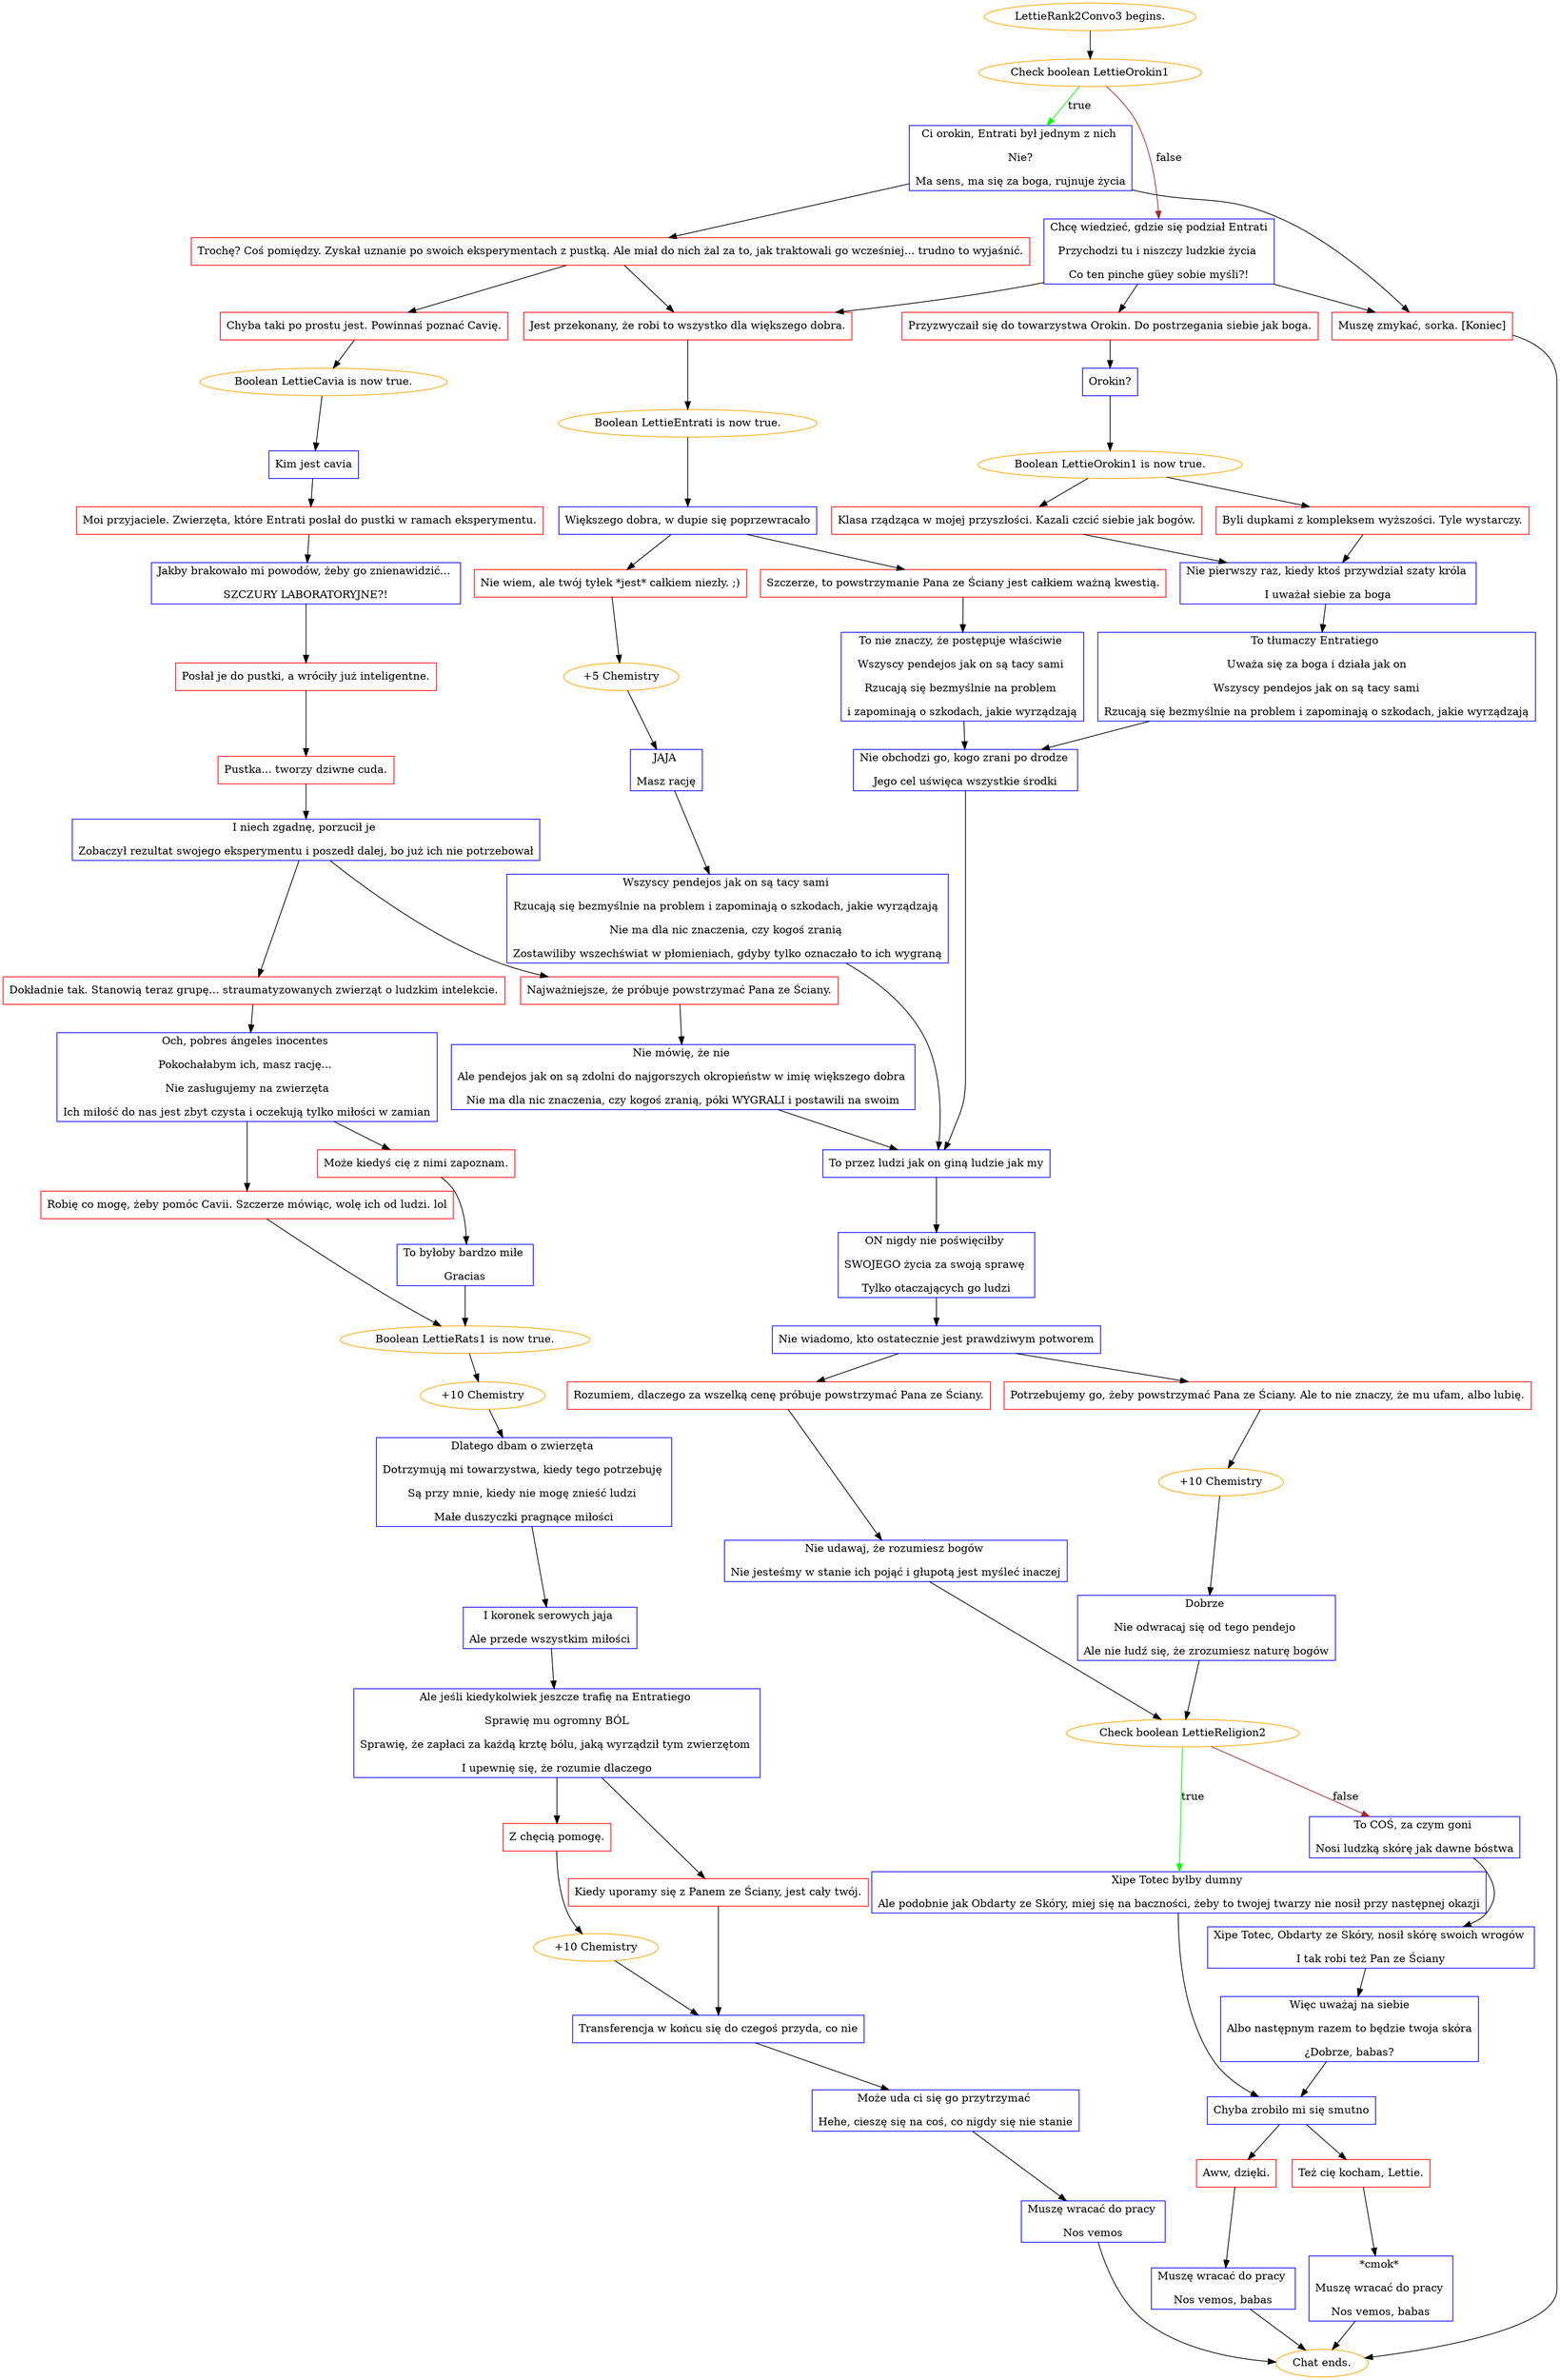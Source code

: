 digraph {
	"LettieRank2Convo3 begins." [color=orange];
		"LettieRank2Convo3 begins." -> j1666291197;
	j1666291197 [label="Check boolean LettieOrokin1",color=orange];
		j1666291197 -> j2340154804 [label=true,color=green];
		j1666291197 -> j2845670952 [label=false,color=brown];
	j2340154804 [label="Ci orokin, Entrati był jednym z nich 
Nie?
Ma sens, ma się za boga, rujnuje życia",shape=box,color=blue];
		j2340154804 -> j810334444;
		j2340154804 -> j3708685406;
	j2845670952 [label="Chcę wiedzieć, gdzie się podział Entrati
Przychodzi tu i niszczy ludzkie życia 
Co ten pinche güey sobie myśli?!",shape=box,color=blue];
		j2845670952 -> j479682446;
		j2845670952 -> j989305148;
		j2845670952 -> j3708685406;
	j810334444 [label="Trochę? Coś pomiędzy. Zyskał uznanie po swoich eksperymentach z pustką. Ale miał do nich żal za to, jak traktowali go wcześniej... trudno to wyjaśnić.",shape=box,color=red];
		j810334444 -> j2329047670;
		j810334444 -> j479682446;
	j3708685406 [label="Muszę zmykać, sorka. [Koniec]",shape=box,color=red];
		j3708685406 -> "Chat ends.";
	j479682446 [label="Jest przekonany, że robi to wszystko dla większego dobra.",shape=box,color=red];
		j479682446 -> j1043926126;
	j989305148 [label="Przyzwyczaił się do towarzystwa Orokin. Do postrzegania siebie jak boga.",shape=box,color=red];
		j989305148 -> j1470456656;
	j2329047670 [label="Chyba taki po prostu jest. Powinnaś poznać Cavię.",shape=box,color=red];
		j2329047670 -> j3068387286;
	"Chat ends." [color=orange];
	j1043926126 [label="Boolean LettieEntrati is now true.",color=orange];
		j1043926126 -> j2730845238;
	j1470456656 [label="Orokin?",shape=box,color=blue];
		j1470456656 -> j4157639181;
	j3068387286 [label="Boolean LettieCavia is now true.",color=orange];
		j3068387286 -> j316208006;
	j2730845238 [label="Większego dobra, w dupie się poprzewracało",shape=box,color=blue];
		j2730845238 -> j1777105555;
		j2730845238 -> j4204300050;
	j4157639181 [label="Boolean LettieOrokin1 is now true.",color=orange];
		j4157639181 -> j1161825029;
		j4157639181 -> j3918845526;
	j316208006 [label="Kim jest cavia",shape=box,color=blue];
		j316208006 -> j3606325909;
	j1777105555 [label="Nie wiem, ale twój tyłek *jest* całkiem niezły. ;)",shape=box,color=red];
		j1777105555 -> j3837742639;
	j4204300050 [label="Szczerze, to powstrzymanie Pana ze Ściany jest całkiem ważną kwestią.",shape=box,color=red];
		j4204300050 -> j2899757293;
	j1161825029 [label="Klasa rządząca w mojej przyszłości. Kazali czcić siebie jak bogów.",shape=box,color=red];
		j1161825029 -> j4200399923;
	j3918845526 [label="Byli dupkami z kompleksem wyższości. Tyle wystarczy.",shape=box,color=red];
		j3918845526 -> j4200399923;
	j3606325909 [label="Moi przyjaciele. Zwierzęta, które Entrati posłał do pustki w ramach eksperymentu.",shape=box,color=red];
		j3606325909 -> j3205344218;
	j3837742639 [label="+5 Chemistry",color=orange];
		j3837742639 -> j1408933856;
	j2899757293 [label="To nie znaczy, że postępuje właściwie 
Wszyscy pendejos jak on są tacy sami 
Rzucają się bezmyślnie na problem 
i zapominają o szkodach, jakie wyrządzają",shape=box,color=blue];
		j2899757293 -> j688068538;
	j4200399923 [label="Nie pierwszy raz, kiedy ktoś przywdział szaty króla 
I uważał siebie za boga",shape=box,color=blue];
		j4200399923 -> j3653857802;
	j3205344218 [label="Jakby brakowało mi powodów, żeby go znienawidzić... 
SZCZURY LABORATORYJNE?!",shape=box,color=blue];
		j3205344218 -> j730226279;
	j1408933856 [label="JAJA 
Masz rację",shape=box,color=blue];
		j1408933856 -> j2250591383;
	j688068538 [label="Nie obchodzi go, kogo zrani po drodze 
Jego cel uświęca wszystkie środki",shape=box,color=blue];
		j688068538 -> j946789482;
	j3653857802 [label="To tłumaczy Entratiego 
Uważa się za boga i działa jak on
Wszyscy pendejos jak on są tacy sami
Rzucają się bezmyślnie na problem i zapominają o szkodach, jakie wyrządzają",shape=box,color=blue];
		j3653857802 -> j688068538;
	j730226279 [label="Posłał je do pustki, a wróciły już inteligentne.",shape=box,color=red];
		j730226279 -> j33382861;
	j2250591383 [label="Wszyscy pendejos jak on są tacy sami 
Rzucają się bezmyślnie na problem i zapominają o szkodach, jakie wyrządzają 
Nie ma dla nic znaczenia, czy kogoś zranią 
Zostawiliby wszechświat w płomieniach, gdyby tylko oznaczało to ich wygraną",shape=box,color=blue];
		j2250591383 -> j946789482;
	j946789482 [label="To przez ludzi jak on giną ludzie jak my",shape=box,color=blue];
		j946789482 -> j3098143971;
	j33382861 [label="Pustka... tworzy dziwne cuda.",shape=box,color=red];
		j33382861 -> j3749813774;
	j3098143971 [label="ON nigdy nie poświęciłby 
SWOJEGO życia za swoją sprawę 
Tylko otaczających go ludzi",shape=box,color=blue];
		j3098143971 -> j3348807727;
	j3749813774 [label="I niech zgadnę, porzucił je 
Zobaczył rezultat swojego eksperymentu i poszedł dalej, bo już ich nie potrzebował",shape=box,color=blue];
		j3749813774 -> j2967734777;
		j3749813774 -> j1624438838;
	j3348807727 [label="Nie wiadomo, kto ostatecznie jest prawdziwym potworem",shape=box,color=blue];
		j3348807727 -> j472261668;
		j3348807727 -> j342358089;
	j2967734777 [label="Dokładnie tak. Stanowią teraz grupę... straumatyzowanych zwierząt o ludzkim intelekcie.",shape=box,color=red];
		j2967734777 -> j3848363247;
	j1624438838 [label="Najważniejsze, że próbuje powstrzymać Pana ze Ściany.",shape=box,color=red];
		j1624438838 -> j884920050;
	j472261668 [label="Rozumiem, dlaczego za wszelką cenę próbuje powstrzymać Pana ze Ściany.",shape=box,color=red];
		j472261668 -> j2524327262;
	j342358089 [label="Potrzebujemy go, żeby powstrzymać Pana ze Ściany. Ale to nie znaczy, że mu ufam, albo lubię.",shape=box,color=red];
		j342358089 -> j455750479;
	j3848363247 [label="Och, pobres ángeles inocentes 
Pokochałabym ich, masz rację... 
Nie zasługujemy na zwierzęta
Ich miłość do nas jest zbyt czysta i oczekują tylko miłości w zamian",shape=box,color=blue];
		j3848363247 -> j1781155901;
		j3848363247 -> j1525529643;
	j884920050 [label="Nie mówię, że nie 
Ale pendejos jak on są zdolni do najgorszych okropieństw w imię większego dobra 
Nie ma dla nic znaczenia, czy kogoś zranią, póki WYGRALI i postawili na swoim",shape=box,color=blue];
		j884920050 -> j946789482;
	j2524327262 [label="Nie udawaj, że rozumiesz bogów 
Nie jesteśmy w stanie ich pojąć i głupotą jest myśleć inaczej",shape=box,color=blue];
		j2524327262 -> j3201214572;
	j455750479 [label="+10 Chemistry",color=orange];
		j455750479 -> j2635744508;
	j1781155901 [label="Robię co mogę, żeby pomóc Cavii. Szczerze mówiąc, wolę ich od ludzi. lol",shape=box,color=red];
		j1781155901 -> j1201475803;
	j1525529643 [label="Może kiedyś cię z nimi zapoznam.",shape=box,color=red];
		j1525529643 -> j2508581663;
	j3201214572 [label="Check boolean LettieReligion2",color=orange];
		j3201214572 -> j904281690 [label=true,color=green];
		j3201214572 -> j1414511997 [label=false,color=brown];
	j2635744508 [label="Dobrze 
Nie odwracaj się od tego pendejo 
Ale nie łudź się, że zrozumiesz naturę bogów",shape=box,color=blue];
		j2635744508 -> j3201214572;
	j1201475803 [label="Boolean LettieRats1 is now true.",color=orange];
		j1201475803 -> j3432889784;
	j2508581663 [label="To byłoby bardzo miłe 
Gracias",shape=box,color=blue];
		j2508581663 -> j1201475803;
	j904281690 [label="Xipe Totec byłby dumny 
Ale podobnie jak Obdarty ze Skóry, miej się na baczności, żeby to twojej twarzy nie nosił przy następnej okazji",shape=box,color=blue];
		j904281690 -> j4266336929;
	j1414511997 [label="To COŚ, za czym goni 
Nosi ludzką skórę jak dawne bóstwa",shape=box,color=blue];
		j1414511997 -> j28370900;
	j3432889784 [label="+10 Chemistry",color=orange];
		j3432889784 -> j2315674711;
	j4266336929 [label="Chyba zrobiło mi się smutno",shape=box,color=blue];
		j4266336929 -> j127311573;
		j4266336929 -> j666997088;
	j28370900 [label="Xipe Totec, Obdarty ze Skóry, nosił skórę swoich wrogów 
I tak robi też Pan ze Ściany",shape=box,color=blue];
		j28370900 -> j1267233773;
	j2315674711 [label="Dlatego dbam o zwierzęta 
Dotrzymują mi towarzystwa, kiedy tego potrzebuję 
Są przy mnie, kiedy nie mogę znieść ludzi 
Małe duszyczki pragnące miłości",shape=box,color=blue];
		j2315674711 -> j1253315444;
	j127311573 [label="Aww, dzięki.",shape=box,color=red];
		j127311573 -> j1850716815;
	j666997088 [label="Też cię kocham, Lettie.",shape=box,color=red];
		j666997088 -> j1766816379;
	j1267233773 [label="Więc uważaj na siebie
Albo następnym razem to będzie twoja skóra
¿Dobrze, babas?",shape=box,color=blue];
		j1267233773 -> j4266336929;
	j1253315444 [label="I koronek serowych jaja 
Ale przede wszystkim miłości",shape=box,color=blue];
		j1253315444 -> j4252303210;
	j1850716815 [label="Muszę wracać do pracy 
Nos vemos, babas",shape=box,color=blue];
		j1850716815 -> "Chat ends.";
	j1766816379 [label="*cmok* 
Muszę wracać do pracy 
Nos vemos, babas",shape=box,color=blue];
		j1766816379 -> "Chat ends.";
	j4252303210 [label="Ale jeśli kiedykolwiek jeszcze trafię na Entratiego 
Sprawię mu ogromny BÓL
Sprawię, że zapłaci za każdą krztę bólu, jaką wyrządził tym zwierzętom 
I upewnię się, że rozumie dlaczego",shape=box,color=blue];
		j4252303210 -> j1495629042;
		j4252303210 -> j1125671711;
	j1495629042 [label="Z chęcią pomogę.",shape=box,color=red];
		j1495629042 -> j1027421489;
	j1125671711 [label="Kiedy uporamy się z Panem ze Ściany, jest cały twój.",shape=box,color=red];
		j1125671711 -> j14832222;
	j1027421489 [label="+10 Chemistry",color=orange];
		j1027421489 -> j14832222;
	j14832222 [label="Transferencja w końcu się do czegoś przyda, co nie",shape=box,color=blue];
		j14832222 -> j2386381208;
	j2386381208 [label="Może uda ci się go przytrzymać 
Hehe, cieszę się na coś, co nigdy się nie stanie",shape=box,color=blue];
		j2386381208 -> j2392740174;
	j2392740174 [label="Muszę wracać do pracy 
Nos vemos",shape=box,color=blue];
		j2392740174 -> "Chat ends.";
}